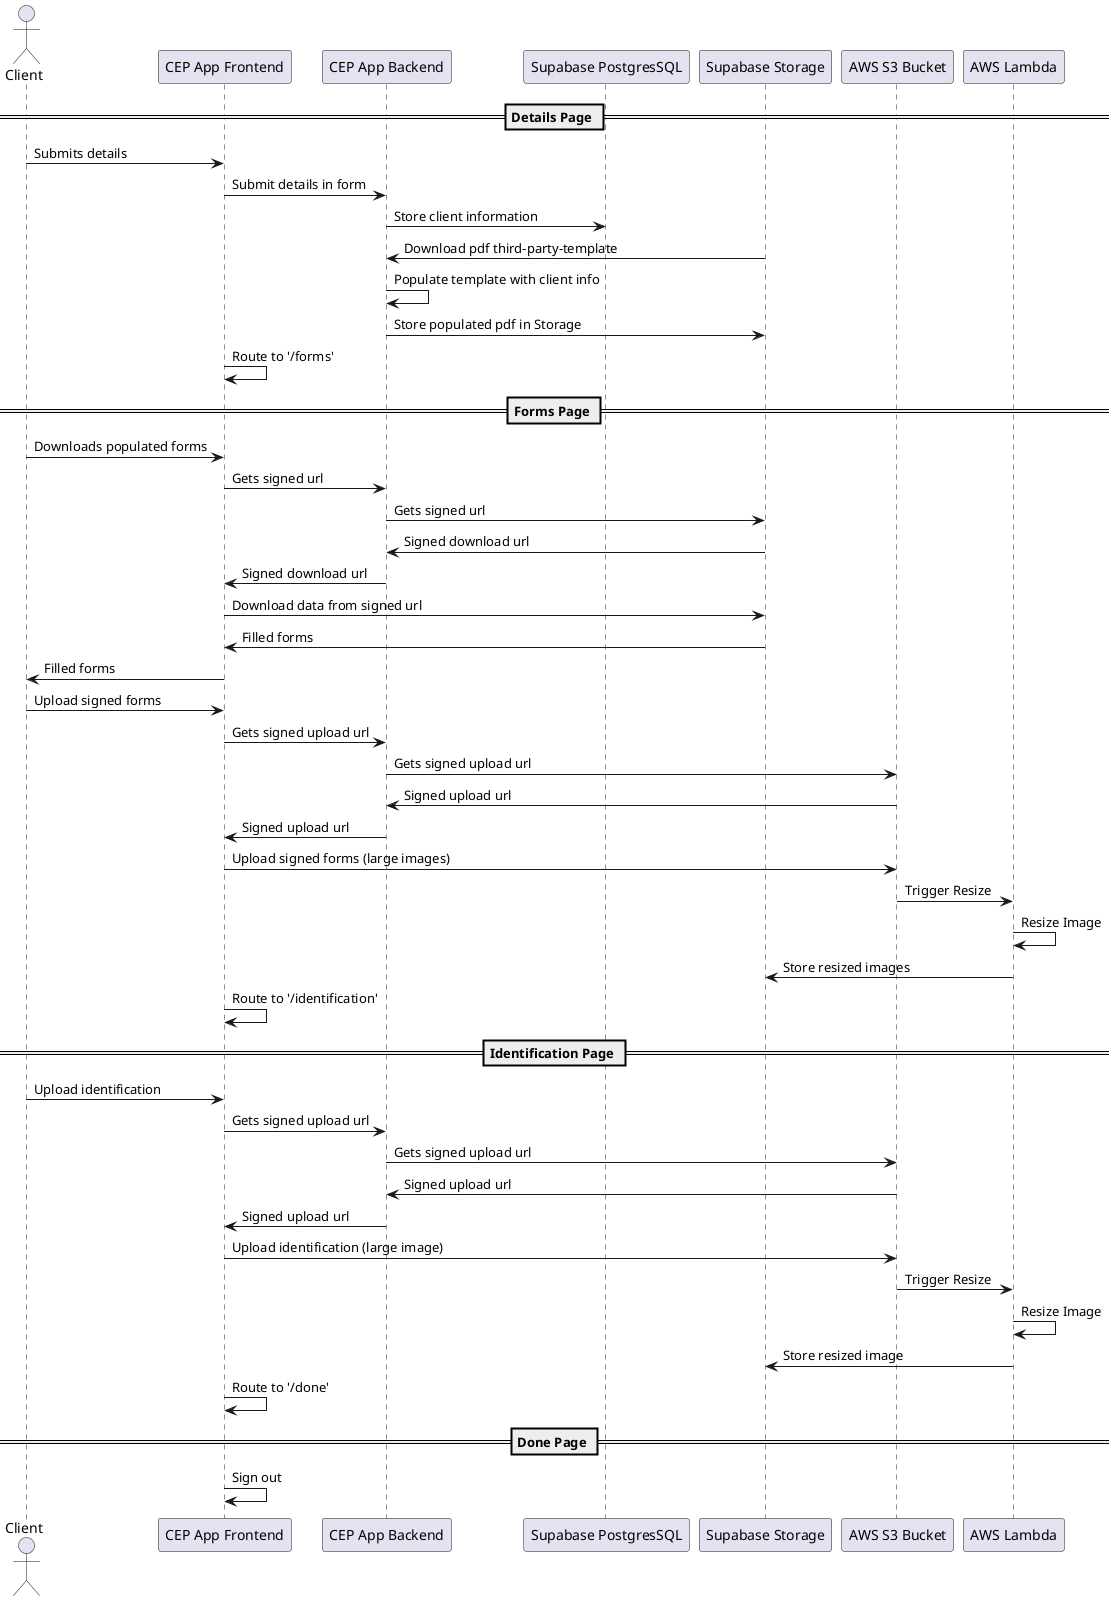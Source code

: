 @startuml

actor Client
participant "CEP App Frontend" as Frontend
participant "CEP App Backend" as Backend
participant "Supabase PostgresSQL" as Postgres
participant "Supabase Storage" as Storage
participant "AWS S3 Bucket" as Bucket
participant "AWS Lambda" as Lambda

== Details Page ==
Client -> Frontend: Submits details
Frontend -> Backend: Submit details in form
Backend -> Postgres: Store client information
Storage -> Backend: Download pdf third-party-template
Backend -> Backend: Populate template with client info
Backend -> Storage: Store populated pdf in Storage
Frontend -> Frontend: Route to '/forms'

== Forms Page ==
Client -> Frontend: Downloads populated forms
Frontend -> Backend: Gets signed url
Backend -> Storage: Gets signed url
Storage -> Backend: Signed download url
Backend -> Frontend: Signed download url
Frontend -> Storage: Download data from signed url
Storage -> Frontend: Filled forms
Frontend -> Client: Filled forms
Client -> Frontend: Upload signed forms
Frontend -> Backend: Gets signed upload url
Backend -> Bucket: Gets signed upload url
Bucket -> Backend: Signed upload url
Backend -> Frontend: Signed upload url
Frontend -> Bucket: Upload signed forms (large images)
Bucket -> Lambda: Trigger Resize
Lambda -> Lambda: Resize Image
Lambda -> Storage: Store resized images
Frontend -> Frontend: Route to '/identification'

== Identification Page ==
Client -> Frontend: Upload identification
Frontend -> Backend: Gets signed upload url
Backend -> Bucket: Gets signed upload url
Bucket -> Backend: Signed upload url
Backend -> Frontend: Signed upload url
Frontend -> Bucket: Upload identification (large image)
Bucket -> Lambda: Trigger Resize
Lambda -> Lambda: Resize Image
Lambda -> Storage: Store resized image
Frontend -> Frontend: Route to '/done'

== Done Page ==
Frontend -> Frontend: Sign out

@enduml
